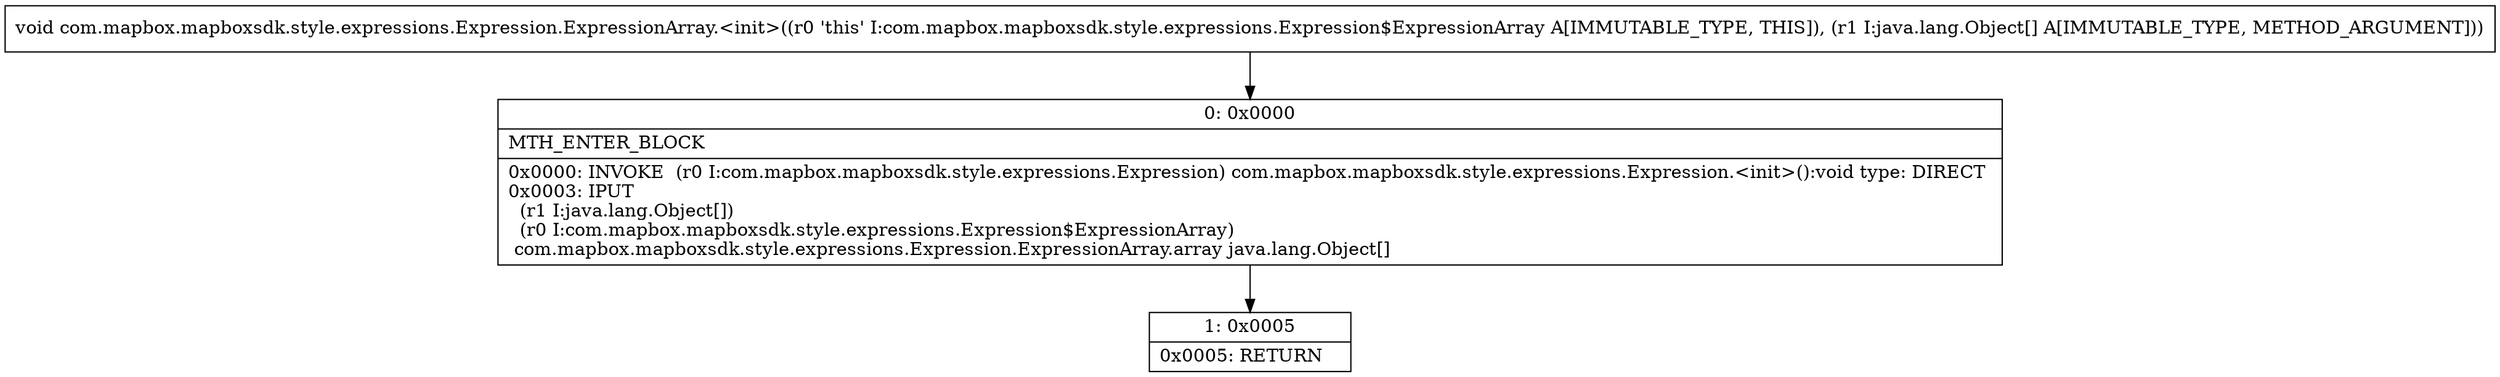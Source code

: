 digraph "CFG forcom.mapbox.mapboxsdk.style.expressions.Expression.ExpressionArray.\<init\>([Ljava\/lang\/Object;)V" {
Node_0 [shape=record,label="{0\:\ 0x0000|MTH_ENTER_BLOCK\l|0x0000: INVOKE  (r0 I:com.mapbox.mapboxsdk.style.expressions.Expression) com.mapbox.mapboxsdk.style.expressions.Expression.\<init\>():void type: DIRECT \l0x0003: IPUT  \l  (r1 I:java.lang.Object[])\l  (r0 I:com.mapbox.mapboxsdk.style.expressions.Expression$ExpressionArray)\l com.mapbox.mapboxsdk.style.expressions.Expression.ExpressionArray.array java.lang.Object[] \l}"];
Node_1 [shape=record,label="{1\:\ 0x0005|0x0005: RETURN   \l}"];
MethodNode[shape=record,label="{void com.mapbox.mapboxsdk.style.expressions.Expression.ExpressionArray.\<init\>((r0 'this' I:com.mapbox.mapboxsdk.style.expressions.Expression$ExpressionArray A[IMMUTABLE_TYPE, THIS]), (r1 I:java.lang.Object[] A[IMMUTABLE_TYPE, METHOD_ARGUMENT])) }"];
MethodNode -> Node_0;
Node_0 -> Node_1;
}

